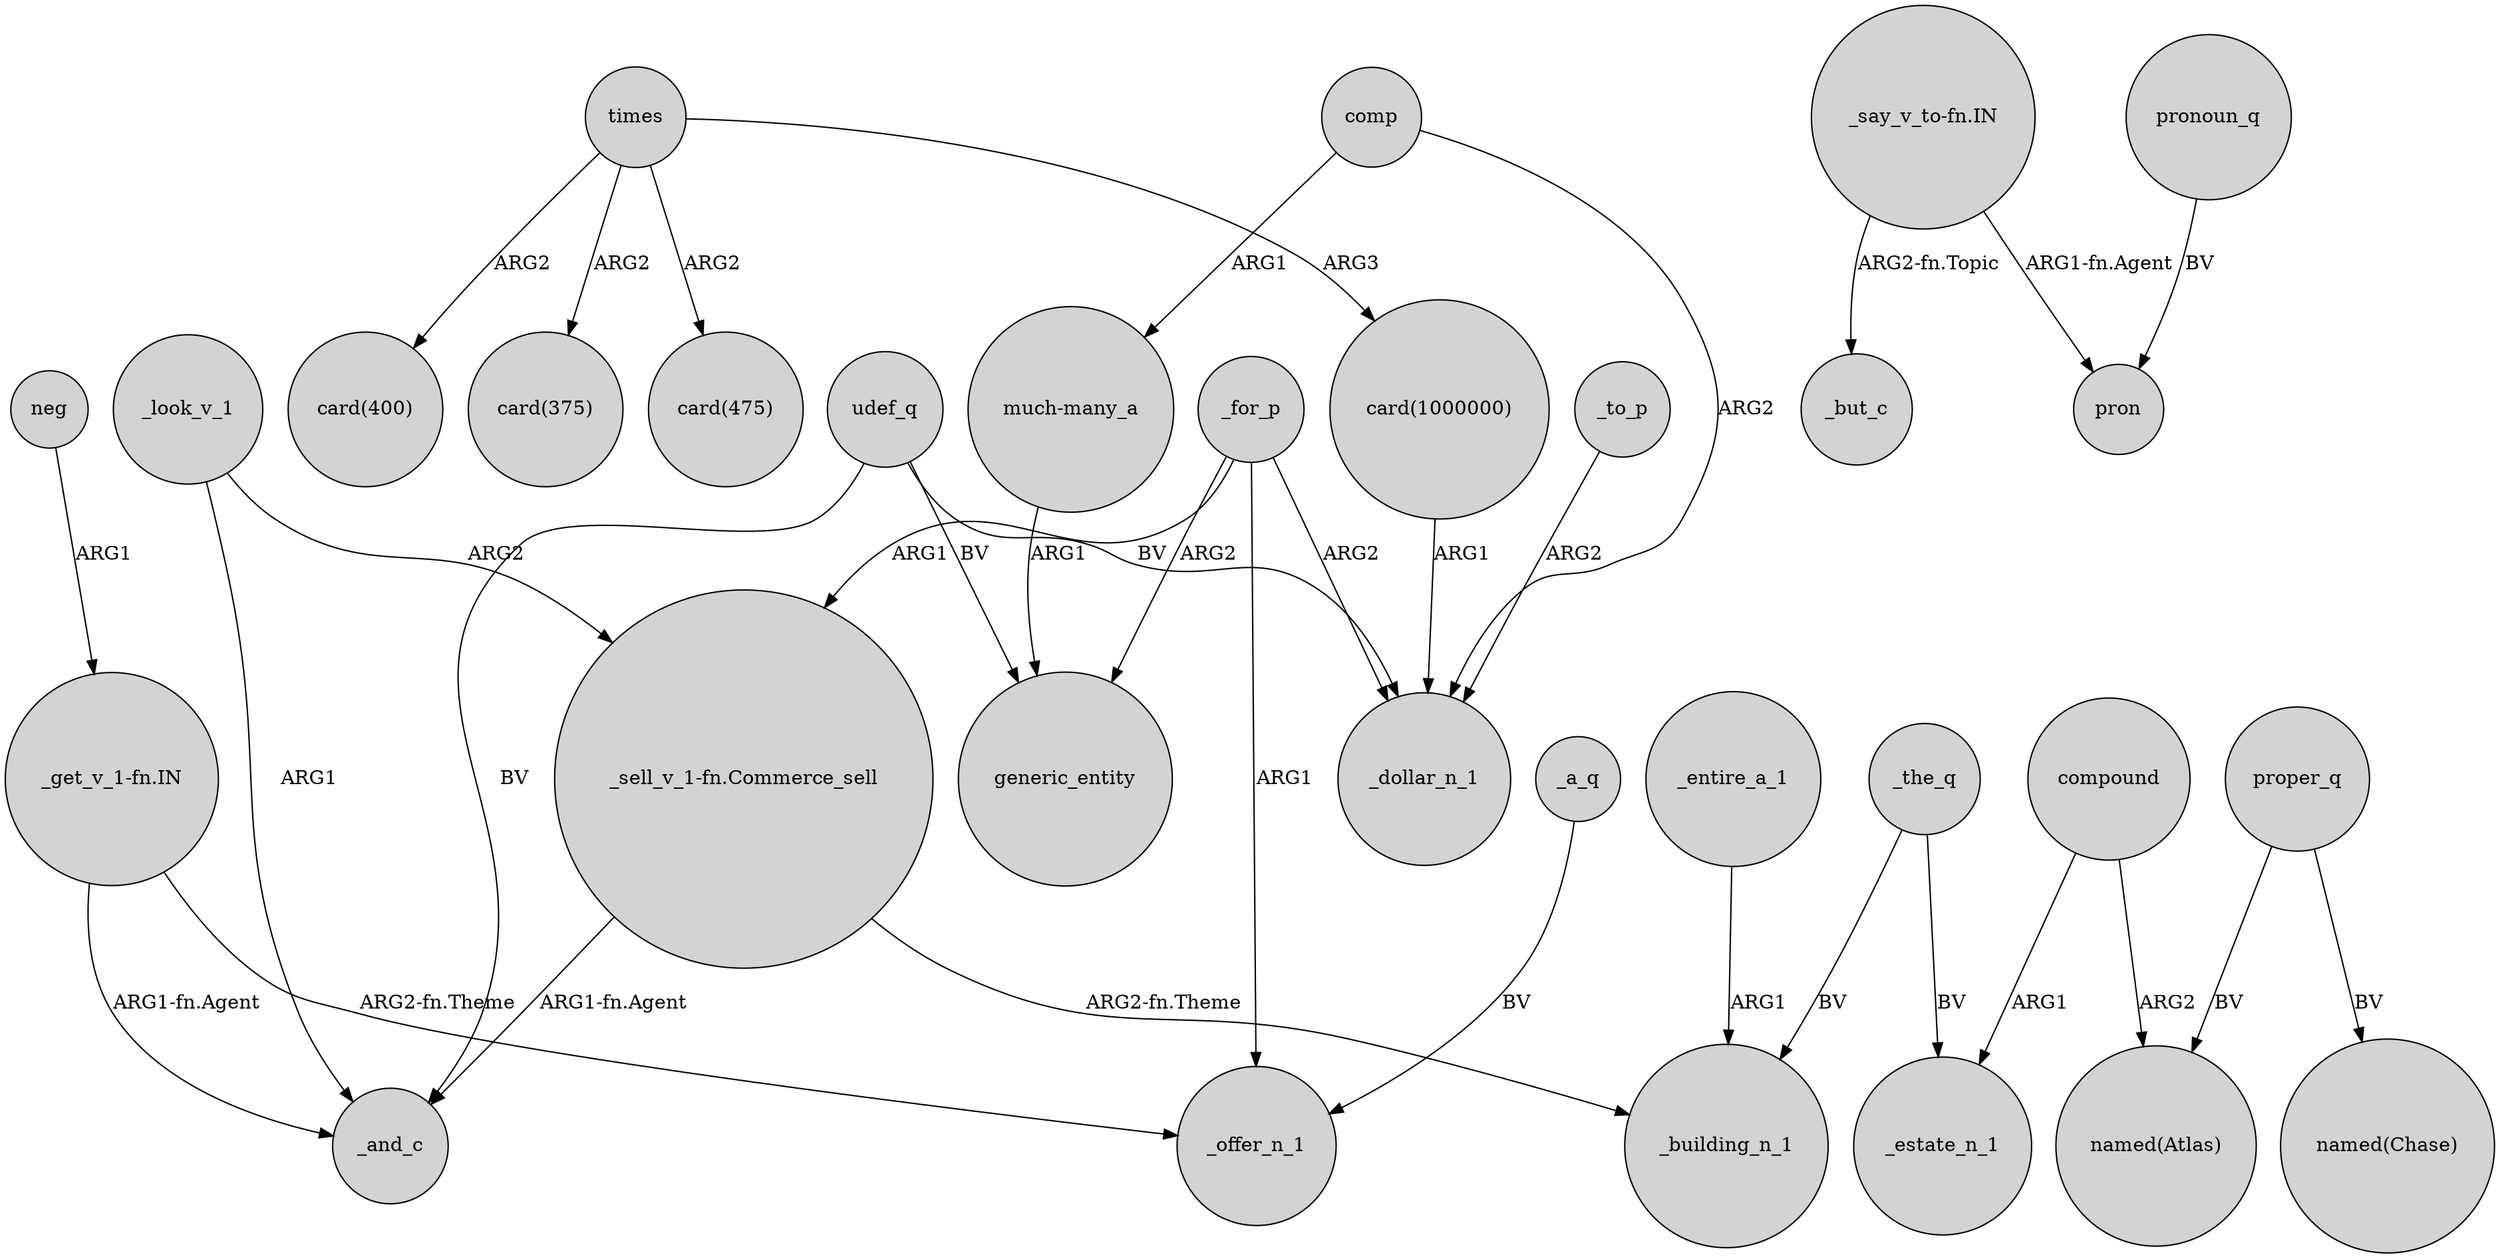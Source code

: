 digraph {
	node [shape=circle style=filled]
	_for_p -> _offer_n_1 [label=ARG1]
	times -> "card(475)" [label=ARG2]
	"card(1000000)" -> _dollar_n_1 [label=ARG1]
	_to_p -> _dollar_n_1 [label=ARG2]
	_the_q -> _estate_n_1 [label=BV]
	udef_q -> generic_entity [label=BV]
	_for_p -> _dollar_n_1 [label=ARG2]
	times -> "card(400)" [label=ARG2]
	"much-many_a" -> generic_entity [label=ARG1]
	_a_q -> _offer_n_1 [label=BV]
	"_get_v_1-fn.IN" -> _and_c [label="ARG1-fn.Agent"]
	proper_q -> "named(Atlas)" [label=BV]
	neg -> "_get_v_1-fn.IN" [label=ARG1]
	_for_p -> generic_entity [label=ARG2]
	proper_q -> "named(Chase)" [label=BV]
	"_get_v_1-fn.IN" -> _offer_n_1 [label="ARG2-fn.Theme"]
	_look_v_1 -> _and_c [label=ARG1]
	"_say_v_to-fn.IN" -> _but_c [label="ARG2-fn.Topic"]
	pronoun_q -> pron [label=BV]
	_the_q -> _building_n_1 [label=BV]
	comp -> "much-many_a" [label=ARG1]
	_entire_a_1 -> _building_n_1 [label=ARG1]
	times -> "card(1000000)" [label=ARG3]
	compound -> "named(Atlas)" [label=ARG2]
	_look_v_1 -> "_sell_v_1-fn.Commerce_sell" [label=ARG2]
	times -> "card(375)" [label=ARG2]
	_for_p -> "_sell_v_1-fn.Commerce_sell" [label=ARG1]
	"_sell_v_1-fn.Commerce_sell" -> _and_c [label="ARG1-fn.Agent"]
	"_say_v_to-fn.IN" -> pron [label="ARG1-fn.Agent"]
	"_sell_v_1-fn.Commerce_sell" -> _building_n_1 [label="ARG2-fn.Theme"]
	comp -> _dollar_n_1 [label=ARG2]
	udef_q -> _and_c [label=BV]
	compound -> _estate_n_1 [label=ARG1]
	udef_q -> _dollar_n_1 [label=BV]
}
